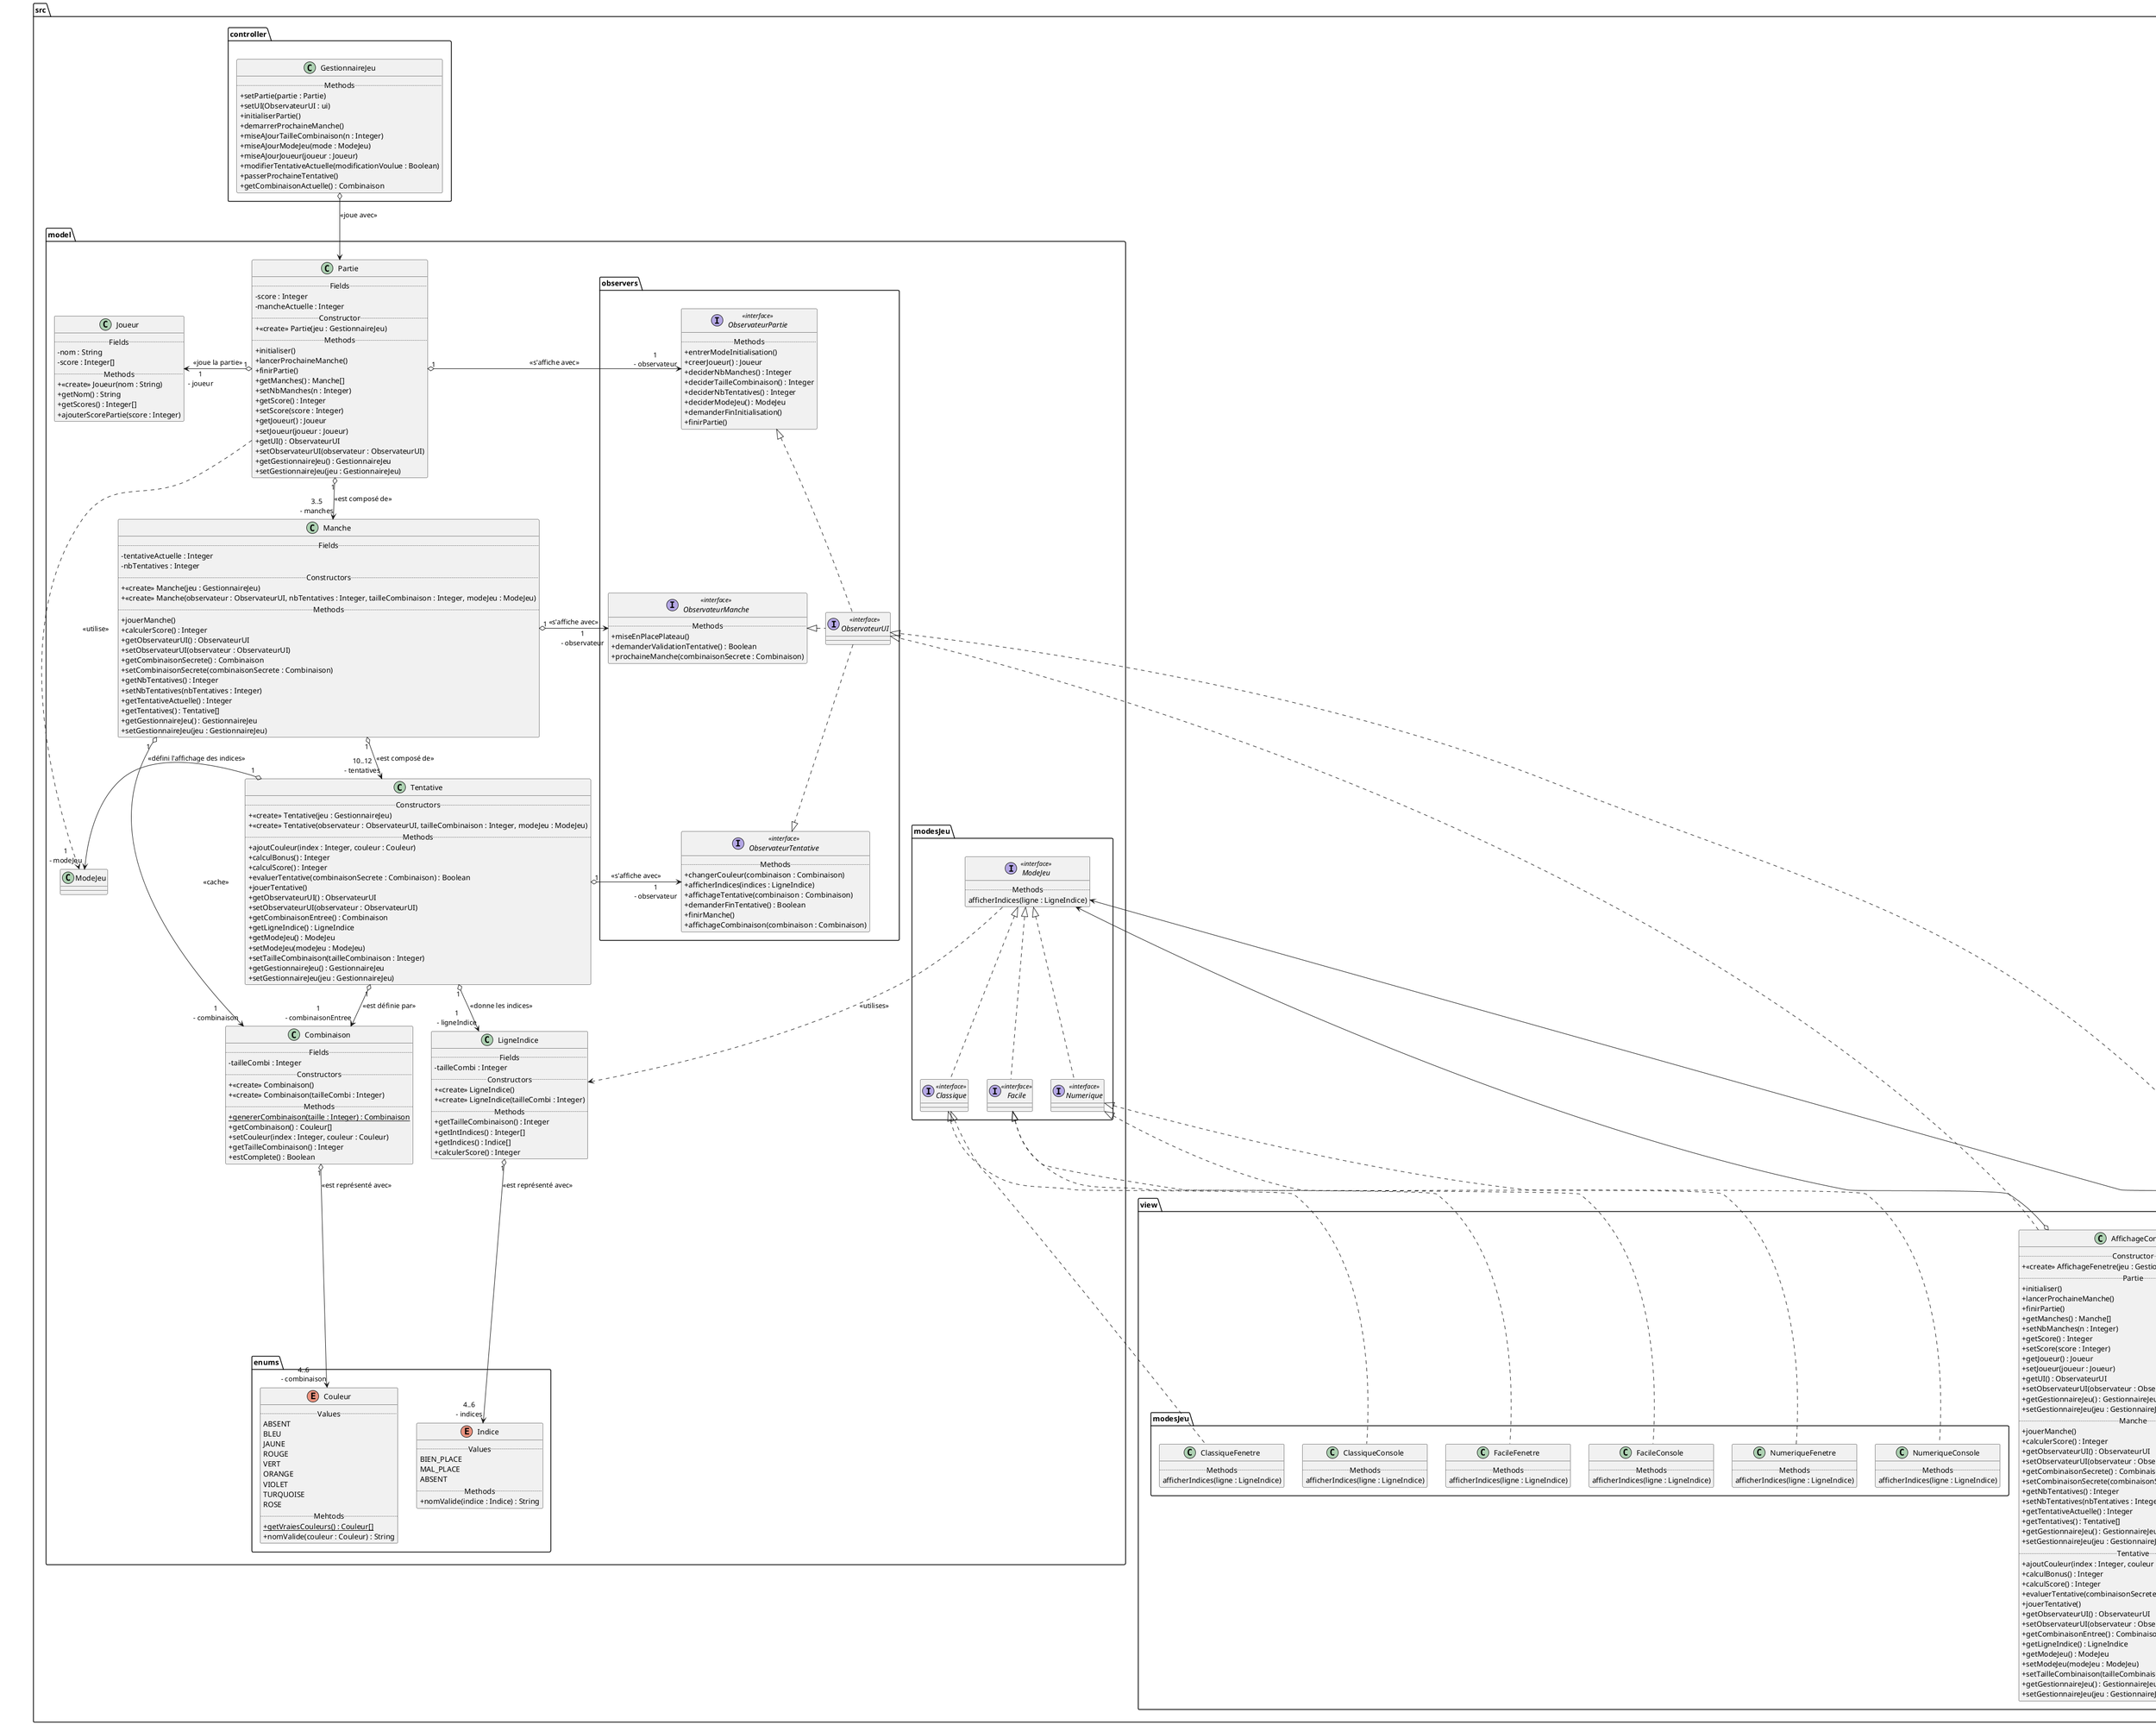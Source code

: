 @startuml
skinparam classAttributeIconSize 0

package src{
    package model{
        package enums{
            enum Couleur{
                ..Values..
                ABSENT
                BLEU
                JAUNE
                ROUGE
                VERT
                ORANGE
                VIOLET
                TURQUOISE
                ROSE
                ..Mehtods..
                + getVraiesCouleurs() : Couleur[] {static}
                + nomValide(couleur : Couleur) : String
            }
            enum Indice{
                ..Values..
                BIEN_PLACE
                MAL_PLACE
                ABSENT
                ..Methods..
                + nomValide(indice : Indice) : String
            }
        }
        package modesJeu{
            interface ModeJeu <<interface>>{
                ..Methods..
                afficherIndices(ligne : LigneIndice)
            }
            interface Classique <<interface>>
            interface Facile <<interface>>
            interface Numerique <<interface>>
        }
        package observers{
            interface ObservateurManche <<interface>>{
                ..Methods..
                + miseEnPlacePlateau()
                + demanderValidationTentative() : Boolean
                + prochaineManche(combinaisonSecrete : Combinaison)
            }
            interface ObservateurPartie <<interface>>{
                ..Methods..
                + entrerModeInitialisation()
                + creerJoueur() : Joueur
                + deciderNbManches() : Integer
                + deciderTailleCombinaison() : Integer
                + deciderNbTentatives() : Integer
                + deciderModeJeu() : ModeJeu
                + demanderFinInitialisation()
                + finirPartie()
            }
            interface ObservateurTentative <<interface>>{
                ..Methods..
                + changerCouleur(combinaison : Combinaison)
                + afficherIndices(indices : LigneIndice)
                + affichageTentative(combinaison : Combinaison)
                + demanderFinTentative() : Boolean
                + finirManche()
                + affichageCombinaison(combinaison : Combinaison)
            }
            interface ObservateurUI <<interface>>
        }
        class Combinaison{
            ..Fields..
            - tailleCombi : Integer
            ..Constructors..
            + <<create>> Combinaison()
            + <<create>> Combinaison(tailleCombi : Integer)
            ..Methods..
            + genererCombinaison(taille : Integer) : Combinaison {static}
            + getCombinaison() : Couleur[]
            + setCouleur(index : Integer, couleur : Couleur)
            + getTailleCombinaison() : Integer
            + estComplete() : Boolean
        }
        class Joueur{
            ..Fields..
            - nom : String
            - score : Integer[]
            ..Methods..
            + <<create>> Joueur(nom : String)
            + getNom() : String
            + getScores() : Integer[]
            + ajouterScorePartie(score : Integer)
        }
        class LigneIndice{
            ..Fields..
            - tailleCombi : Integer
            ..Constructors..
            + <<create>> LigneIndice()
            + <<create>> LigneIndice(tailleCombi : Integer)
            ..Methods..
            + getTailleCombinaison() : Integer
            + getIntIndices() : Integer[]
            + getIndices() : Indice[]
            + calculerScore() : Integer
        }
        class Manche{
            ..Fields..
            - tentativeActuelle : Integer
            - nbTentatives : Integer
            ..Constructors..
            + <<create>> Manche(jeu : GestionnaireJeu)
            + <<create>> Manche(observateur : ObservateurUI, nbTentatives : Integer, tailleCombinaison : Integer, modeJeu : ModeJeu)
            ..Methods..
            + jouerManche()
            + calculerScore() : Integer
            + getObservateurUI() : ObservateurUI
            + setObservateurUI(observateur : ObservateurUI)
            + getCombinaisonSecrete() : Combinaison
            + setCombinaisonSecrete(combinaisonSecrete : Combinaison)
            + getNbTentatives() : Integer
            + setNbTentatives(nbTentatives : Integer)
            + getTentativeActuelle() : Integer
            + getTentatives() : Tentative[]
            + getGestionnaireJeu() : GestionnaireJeu
            + setGestionnaireJeu(jeu : GestionnaireJeu)
        }
        class Partie{
            ..Fields..
            - score : Integer
            - mancheActuelle : Integer
            ..Constructor..
            + <<create>> Partie(jeu : GestionnaireJeu)
            ..Methods..
            + initialiser()
            + lancerProchaineManche()
            + finirPartie()
            + getManches() : Manche[]
            + setNbManches(n : Integer)
            + getScore() : Integer
            + setScore(score : Integer)
            + getJoueur() : Joueur
            + setJoueur(joueur : Joueur)
            + getUI() : ObservateurUI
            + setObservateurUI(observateur : ObservateurUI)
            + getGestionnaireJeu() : GestionnaireJeu
            + setGestionnaireJeu(jeu : GestionnaireJeu)
        }
        class Tentative{
            ..Constructors..
            + <<create>> Tentative(jeu : GestionnaireJeu)
            + <<create>> Tentative(observateur : ObservateurUI, tailleCombinaison : Integer, modeJeu : ModeJeu)
            ..Methods..
            + ajoutCouleur(index : Integer, couleur : Couleur)
            + calculBonus() : Integer
            + calculScore() : Integer
            + evaluerTentative(combinaisonSecrete : Combinaison) : Boolean
            + jouerTentative()
            + getObservateurUI() : ObservateurUI
            + setObservateurUI(observateur : ObservateurUI)
            + getCombinaisonEntree() : Combinaison
            + getLigneIndice() : LigneIndice
            + getModeJeu() : ModeJeu
            + setModeJeu(modeJeu : ModeJeu)
            + setTailleCombinaison(tailleCombinaison : Integer)
            + getGestionnaireJeu() : GestionnaireJeu
            + setGestionnaireJeu(jeu : GestionnaireJeu)
        }
    }
    package view{
        package modesJeu{
            class FacileFenetre{
                ..Methods..
                afficherIndices(ligne : LigneIndice)
            }
            class FacileConsole{
                ..Methods..
                afficherIndices(ligne : LigneIndice)
            }
            class ClassiqueFenetre{
                ..Methods..
                afficherIndices(ligne : LigneIndice)
            }
            class ClassiqueConsole{
                ..Methods..
                afficherIndices(ligne : LigneIndice)
            }
            class NumeriqueFenetre{
                ..Methods..
                afficherIndices(ligne : LigneIndice)
            }
            class NumeriqueConsole{
                ..Methods..
                afficherIndices(ligne : LigneIndice)
            }
        }
        class AffichageConsole{
            ..Constructor..
            + <<create>> AffichageFenetre(jeu : GestionnaireJeu)
            ..Partie..
            + initialiser()
            + lancerProchaineManche()
            + finirPartie()
            + getManches() : Manche[]
            + setNbManches(n : Integer)
            + getScore() : Integer
            + setScore(score : Integer)
            + getJoueur() : Joueur
            + setJoueur(joueur : Joueur)
            + getUI() : ObservateurUI
            + setObservateurUI(observateur : ObservateurUI)
            + getGestionnaireJeu() : GestionnaireJeu
            + setGestionnaireJeu(jeu : GestionnaireJeu)
            ..Manche..
            + jouerManche()
            + calculerScore() : Integer
            + getObservateurUI() : ObservateurUI
            + setObservateurUI(observateur : ObservateurUI)
            + getCombinaisonSecrete() : Combinaison
            + setCombinaisonSecrete(combinaisonSecrete : Combinaison)
            + getNbTentatives() : Integer
            + setNbTentatives(nbTentatives : Integer)
            + getTentativeActuelle() : Integer
            + getTentatives() : Tentative[]
            + getGestionnaireJeu() : GestionnaireJeu
            + setGestionnaireJeu(jeu : GestionnaireJeu)
            ..Tentative..
            + ajoutCouleur(index : Integer, couleur : Couleur)
            + calculBonus() : Integer
            + calculScore() : Integer
            + evaluerTentative(combinaisonSecrete : Combinaison) : Boolean
            + jouerTentative()
            + getObservateurUI() : ObservateurUI
            + setObservateurUI(observateur : ObservateurUI)
            + getCombinaisonEntree() : Combinaison
            + getLigneIndice() : LigneIndice
            + getModeJeu() : ModeJeu
            + setModeJeu(modeJeu : ModeJeu)
            + setTailleCombinaison(tailleCombinaison : Integer)
            + getGestionnaireJeu() : GestionnaireJeu
            + setGestionnaireJeu(jeu : GestionnaireJeu)
        }
        class AffichageFenetre{
            ..Constructor..
            + <<create>> AffichageFenetre(jeu : GestionnaireJeu)
            ..Partie..
            + initialiser()
            + lancerProchaineManche()
            + finirPartie()
            + getManches() : Manche[]
            + setNbManches(n : Integer)
            + getScore() : Integer
            + setScore(score : Integer)
            + getJoueur() : Joueur
            + setJoueur(joueur : Joueur)
            + getUI() : ObservateurUI
            + setObservateurUI(observateur : ObservateurUI)
            + getGestionnaireJeu() : GestionnaireJeu
            + setGestionnaireJeu(jeu : GestionnaireJeu)
            ..Manche..
            + jouerManche()
            + calculerScore() : Integer
            + getObservateurUI() : ObservateurUI
            + setObservateurUI(observateur : ObservateurUI)
            + getCombinaisonSecrete() : Combinaison
            + setCombinaisonSecrete(combinaisonSecrete : Combinaison)
            + getNbTentatives() : Integer
            + setNbTentatives(nbTentatives : Integer)
            + getTentativeActuelle() : Integer
            + getTentatives() : Tentative[]
            + getGestionnaireJeu() : GestionnaireJeu
            + setGestionnaireJeu(jeu : GestionnaireJeu)
            ..Tentative..
            + ajoutCouleur(index : Integer, couleur : Couleur)
            + calculBonus() : Integer
            + calculScore() : Integer
            + evaluerTentative(combinaisonSecrete : Combinaison) : Boolean
            + jouerTentative()
            + getObservateurUI() : ObservateurUI
            + setObservateurUI(observateur : ObservateurUI)
            + getCombinaisonEntree() : Combinaison
            + getLigneIndice() : LigneIndice
            + getModeJeu() : ModeJeu
            + setModeJeu(modeJeu : ModeJeu)
            + setTailleCombinaison(tailleCombinaison : Integer)
            + getGestionnaireJeu() : GestionnaireJeu
            + setGestionnaireJeu(jeu : GestionnaireJeu)
        }
    }
    package controller{
        class GestionnaireJeu{
            ..Methods..
            + setPartie(partie : Partie)
            + setUI(ObservateurUI : ui)
            + initialiserPartie()
            + demarrerProchaineManche()
            + miseAJourTailleCombinaison(n : Integer)
            + miseAJourModeJeu(mode : ModeJeu)
            + miseAJourJoueur(joueur : Joueur)
            + modifierTentativeActuelle(modificationVoulue : Boolean)
            + passerProchaineTentative()
            + getCombinaisonActuelle() : Combinaison
        }
    }
}

src.controller.GestionnaireJeu o--> src.model.Partie : <<joue avec>>


src.model.Combinaison "1" o--> "4..6\n- combinaison" src.model.enums.Couleur : <<est représenté avec>>

src.model.LigneIndice "1" o--> "4..6\n- indices" src.model.enums.Indice : <<est représenté avec>>

src.model.Manche "1" o--> "10..12\n- tentatives" src.model.Tentative : <<est composé de>>
src.model.Manche "1" o--> "1\n- combinaison" src.model.Combinaison : <<cache>>
src.model.Manche "1" o-> "1\n- observateur" src.model.observers.ObservateurManche : <<s'affiche avec>>


src.model.modesJeu.ModeJeu ..> src.model.LigneIndice : <<utilises>>
src.model.modesJeu.ModeJeu <|.. src.model.modesJeu.Classique
src.model.modesJeu.ModeJeu <|.. src.model.modesJeu.Facile
src.model.modesJeu.ModeJeu <|.. src.model.modesJeu.Numerique

src.model.modesJeu.Facile <|.. src.view.modesJeu.FacileConsole
src.model.modesJeu.Facile <|.. src.view.modesJeu.FacileFenetre

src.model.modesJeu.Classique <|.. src.view.modesJeu.ClassiqueConsole
src.model.modesJeu.Classique <|.. src.view.modesJeu.ClassiqueFenetre

src.model.modesJeu.Numerique <|.. src.view.modesJeu.NumeriqueConsole
src.model.modesJeu.Numerique <|.. src.view.modesJeu.NumeriqueFenetre

src.model.observers.ObservateurPartie <|.. src.model.observers.ObservateurUI
src.model.observers.ObservateurUI .l|> src.model.observers.ObservateurManche
src.model.observers.ObservateurUI ..|> src.model.observers.ObservateurTentative


src.model.Partie "1" o-l> "1\n- joueur" src.model.Joueur : <<joue la partie>>
src.model.Partie "1" o--> "3..5\n- manches" src.model.Manche : <<est composé de>>
src.model.Partie "1" o-> "1\n- observateur" src.model.observers.ObservateurPartie : <<s'affiche avec>>
src.model.Partie .> src.model.ModeJeu : <<utilise>>

src.model.Tentative "1" o--> "1\n- combinaisonEntree" src.model.Combinaison : <<est définie par>>
src.model.Tentative "1" o--> "1\n- ligneIndice" src.model.LigneIndice : <<donne les indices>>
src.model.Tentative "1" o-> "1\n- modeJeu" src.model.ModeJeu : <<défini l'affichage des indices>>
src.model.Tentative "1" o-> "1\n- observateur" src.model.observers.ObservateurTentative : <<s'affiche avec>>



src.view.AffichageConsole ..|> src.model.observers.ObservateurUI
src.view.AffichageConsole o--> src.model.modesJeu.ModeJeu

src.view.AffichageFenetre ..|> src.model.observers.ObservateurUI
src.view.AffichageFenetre o--> src.model.modesJeu.ModeJeu

@enduml